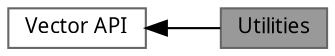 digraph "Utilities"
{
 // INTERACTIVE_SVG=YES
 // LATEX_PDF_SIZE
  bgcolor="transparent";
  edge [fontname=Mononoki,fontsize=10,labelfontname=Mononoki,labelfontsize=10];
  node [fontname=Mononoki,fontsize=10,shape=box,height=0.2,width=0.4];
  rankdir=LR;
  Node1 [id="Node000001",label="Utilities",height=0.2,width=0.4,color="gray40", fillcolor="grey60", style="filled", fontcolor="black",tooltip="Commonly used internally and by inherited classes."];
  Node2 [id="Node000002",label="Vector API",height=0.2,width=0.4,color="grey40", fillcolor="white", style="filled",URL="$group__Vector__API.html",tooltip="Main vectors methods."];
  Node2->Node1 [shape=plaintext, dir="back", style="solid"];
}
